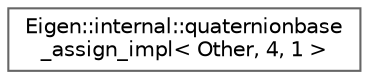 digraph "Graphical Class Hierarchy"
{
 // LATEX_PDF_SIZE
  bgcolor="transparent";
  edge [fontname=Helvetica,fontsize=10,labelfontname=Helvetica,labelfontsize=10];
  node [fontname=Helvetica,fontsize=10,shape=box,height=0.2,width=0.4];
  rankdir="LR";
  Node0 [id="Node000000",label="Eigen::internal::quaternionbase\l_assign_impl\< Other, 4, 1 \>",height=0.2,width=0.4,color="grey40", fillcolor="white", style="filled",URL="$structEigen_1_1internal_1_1quaternionbase__assign__impl_3_01Other_00_014_00_011_01_4.html",tooltip=" "];
}
